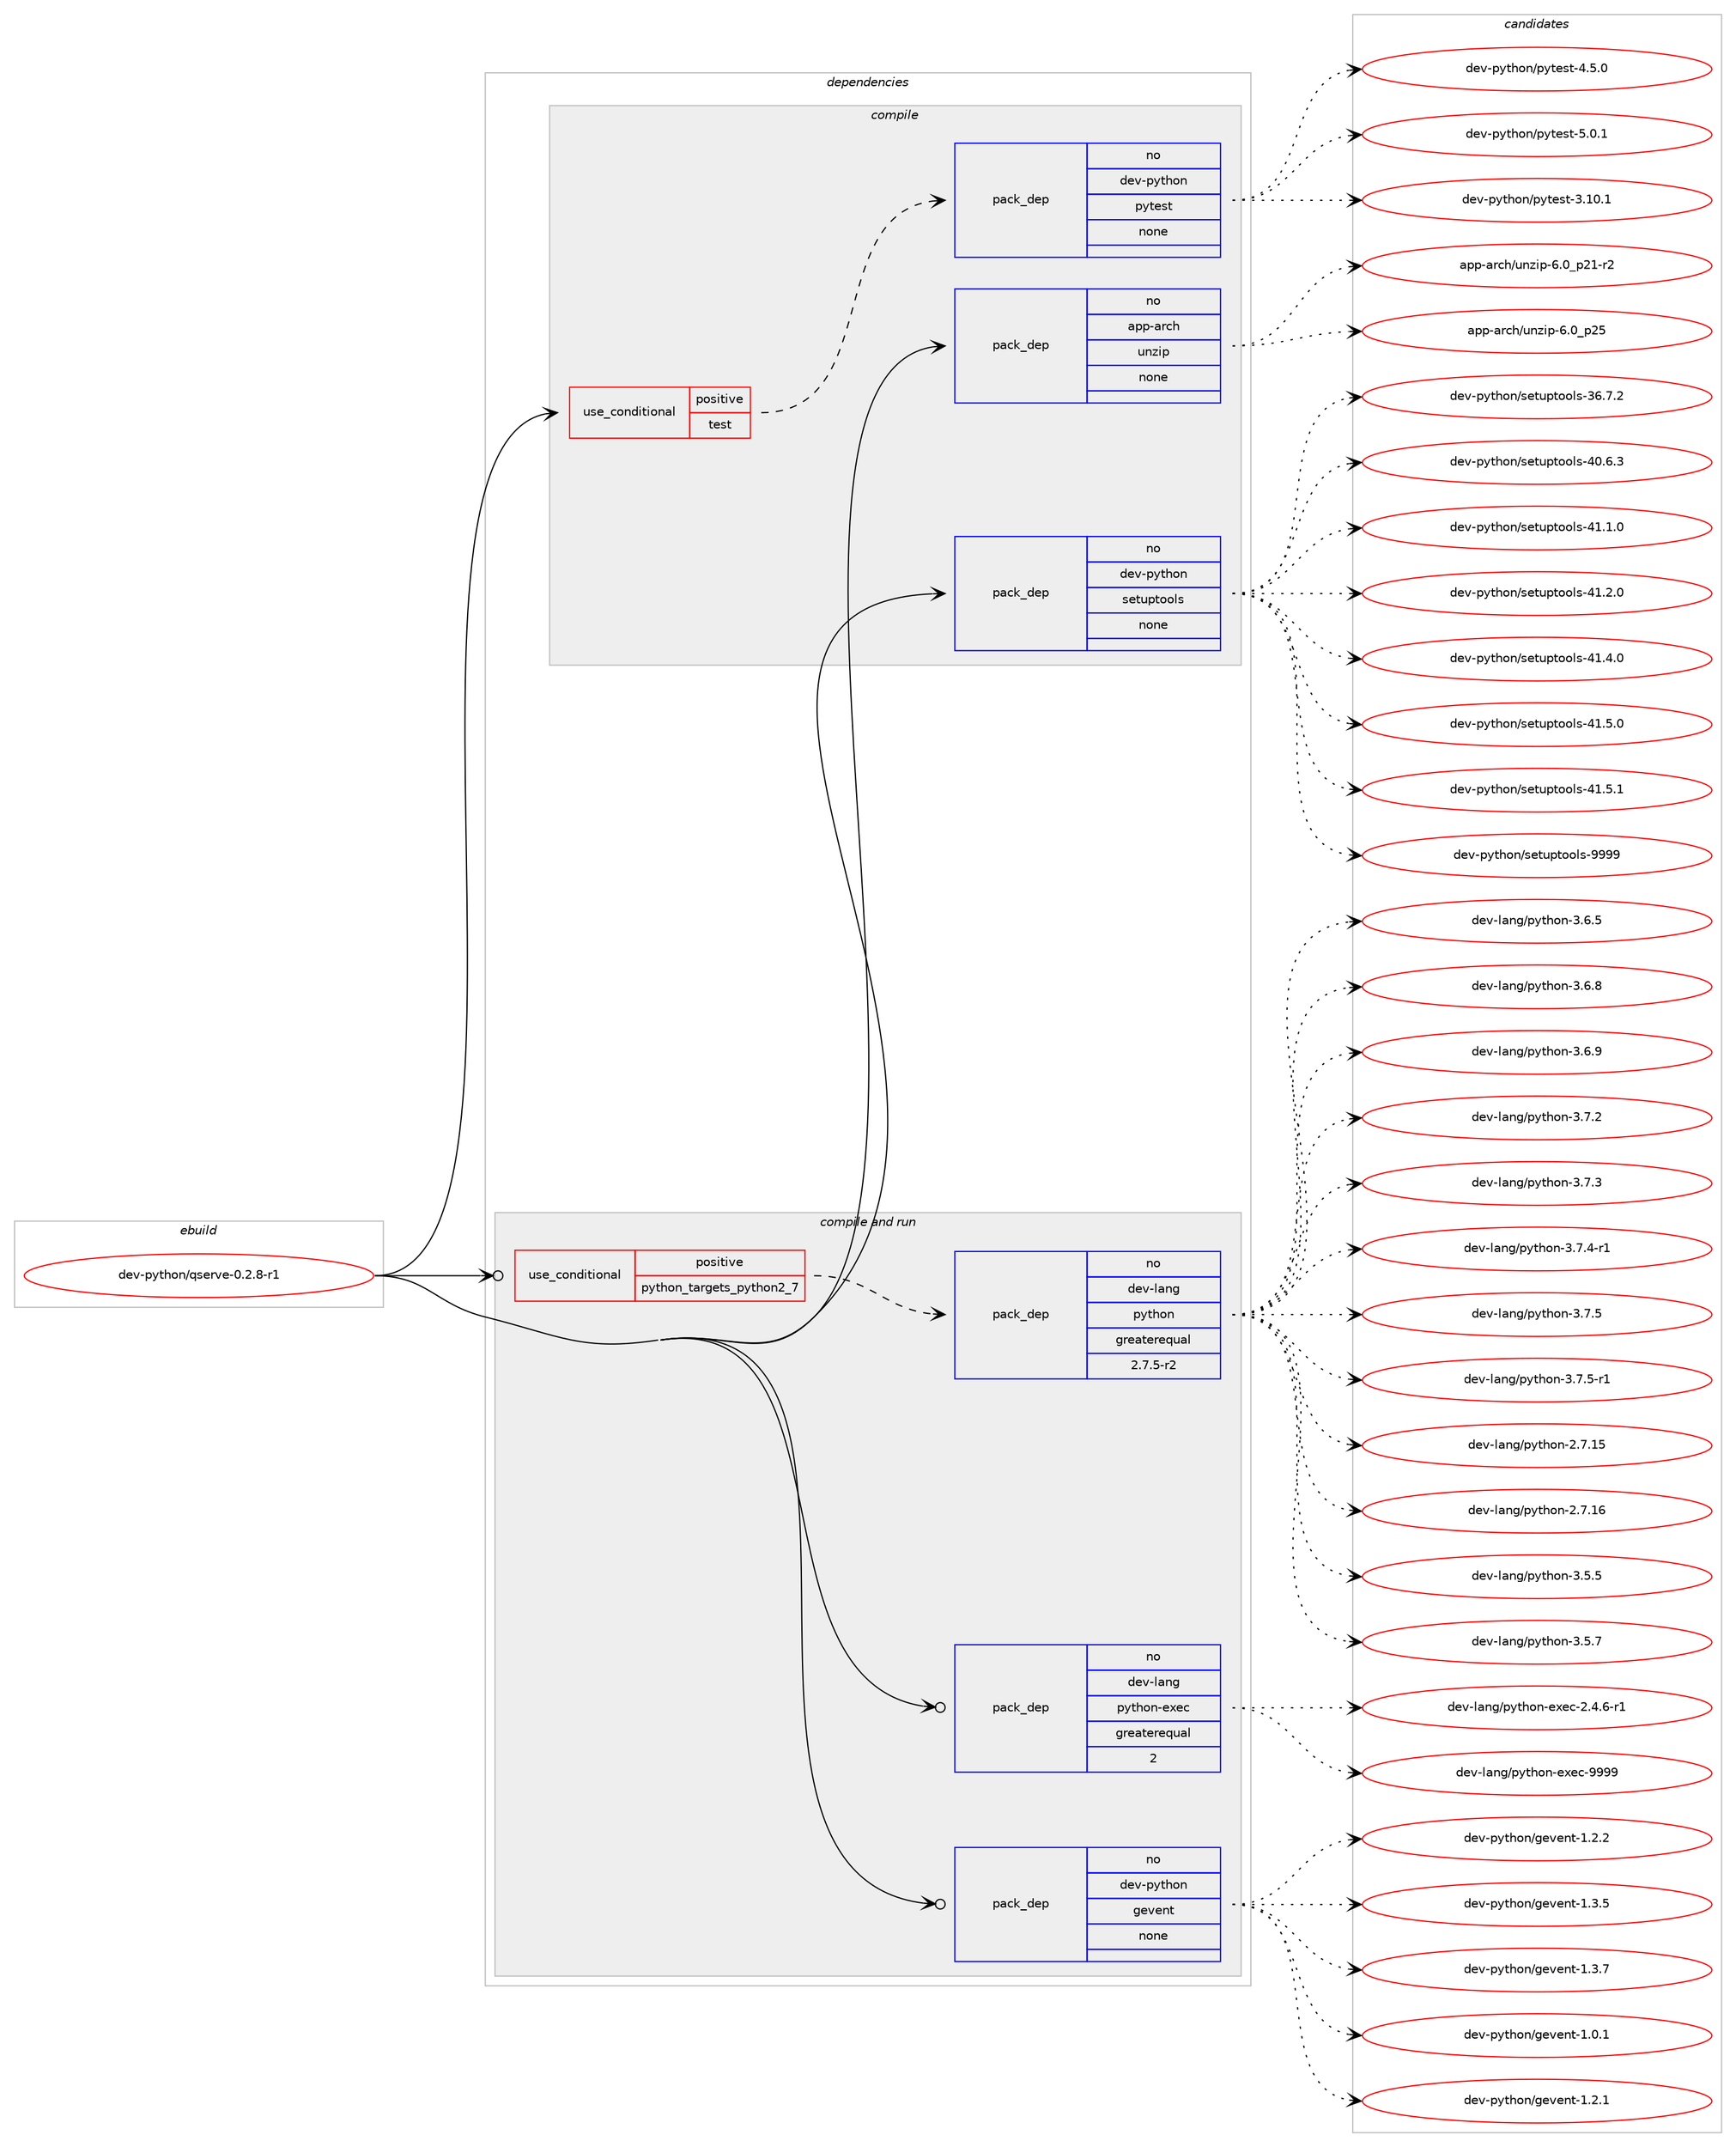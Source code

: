 digraph prolog {

# *************
# Graph options
# *************

newrank=true;
concentrate=true;
compound=true;
graph [rankdir=LR,fontname=Helvetica,fontsize=10,ranksep=1.5];#, ranksep=2.5, nodesep=0.2];
edge  [arrowhead=vee];
node  [fontname=Helvetica,fontsize=10];

# **********
# The ebuild
# **********

subgraph cluster_leftcol {
color=gray;
rank=same;
label=<<i>ebuild</i>>;
id [label="dev-python/qserve-0.2.8-r1", color=red, width=4, href="../dev-python/qserve-0.2.8-r1.svg"];
}

# ****************
# The dependencies
# ****************

subgraph cluster_midcol {
color=gray;
label=<<i>dependencies</i>>;
subgraph cluster_compile {
fillcolor="#eeeeee";
style=filled;
label=<<i>compile</i>>;
subgraph cond148313 {
dependency634188 [label=<<TABLE BORDER="0" CELLBORDER="1" CELLSPACING="0" CELLPADDING="4"><TR><TD ROWSPAN="3" CELLPADDING="10">use_conditional</TD></TR><TR><TD>positive</TD></TR><TR><TD>test</TD></TR></TABLE>>, shape=none, color=red];
subgraph pack473997 {
dependency634189 [label=<<TABLE BORDER="0" CELLBORDER="1" CELLSPACING="0" CELLPADDING="4" WIDTH="220"><TR><TD ROWSPAN="6" CELLPADDING="30">pack_dep</TD></TR><TR><TD WIDTH="110">no</TD></TR><TR><TD>dev-python</TD></TR><TR><TD>pytest</TD></TR><TR><TD>none</TD></TR><TR><TD></TD></TR></TABLE>>, shape=none, color=blue];
}
dependency634188:e -> dependency634189:w [weight=20,style="dashed",arrowhead="vee"];
}
id:e -> dependency634188:w [weight=20,style="solid",arrowhead="vee"];
subgraph pack473998 {
dependency634190 [label=<<TABLE BORDER="0" CELLBORDER="1" CELLSPACING="0" CELLPADDING="4" WIDTH="220"><TR><TD ROWSPAN="6" CELLPADDING="30">pack_dep</TD></TR><TR><TD WIDTH="110">no</TD></TR><TR><TD>app-arch</TD></TR><TR><TD>unzip</TD></TR><TR><TD>none</TD></TR><TR><TD></TD></TR></TABLE>>, shape=none, color=blue];
}
id:e -> dependency634190:w [weight=20,style="solid",arrowhead="vee"];
subgraph pack473999 {
dependency634191 [label=<<TABLE BORDER="0" CELLBORDER="1" CELLSPACING="0" CELLPADDING="4" WIDTH="220"><TR><TD ROWSPAN="6" CELLPADDING="30">pack_dep</TD></TR><TR><TD WIDTH="110">no</TD></TR><TR><TD>dev-python</TD></TR><TR><TD>setuptools</TD></TR><TR><TD>none</TD></TR><TR><TD></TD></TR></TABLE>>, shape=none, color=blue];
}
id:e -> dependency634191:w [weight=20,style="solid",arrowhead="vee"];
}
subgraph cluster_compileandrun {
fillcolor="#eeeeee";
style=filled;
label=<<i>compile and run</i>>;
subgraph cond148314 {
dependency634192 [label=<<TABLE BORDER="0" CELLBORDER="1" CELLSPACING="0" CELLPADDING="4"><TR><TD ROWSPAN="3" CELLPADDING="10">use_conditional</TD></TR><TR><TD>positive</TD></TR><TR><TD>python_targets_python2_7</TD></TR></TABLE>>, shape=none, color=red];
subgraph pack474000 {
dependency634193 [label=<<TABLE BORDER="0" CELLBORDER="1" CELLSPACING="0" CELLPADDING="4" WIDTH="220"><TR><TD ROWSPAN="6" CELLPADDING="30">pack_dep</TD></TR><TR><TD WIDTH="110">no</TD></TR><TR><TD>dev-lang</TD></TR><TR><TD>python</TD></TR><TR><TD>greaterequal</TD></TR><TR><TD>2.7.5-r2</TD></TR></TABLE>>, shape=none, color=blue];
}
dependency634192:e -> dependency634193:w [weight=20,style="dashed",arrowhead="vee"];
}
id:e -> dependency634192:w [weight=20,style="solid",arrowhead="odotvee"];
subgraph pack474001 {
dependency634194 [label=<<TABLE BORDER="0" CELLBORDER="1" CELLSPACING="0" CELLPADDING="4" WIDTH="220"><TR><TD ROWSPAN="6" CELLPADDING="30">pack_dep</TD></TR><TR><TD WIDTH="110">no</TD></TR><TR><TD>dev-lang</TD></TR><TR><TD>python-exec</TD></TR><TR><TD>greaterequal</TD></TR><TR><TD>2</TD></TR></TABLE>>, shape=none, color=blue];
}
id:e -> dependency634194:w [weight=20,style="solid",arrowhead="odotvee"];
subgraph pack474002 {
dependency634195 [label=<<TABLE BORDER="0" CELLBORDER="1" CELLSPACING="0" CELLPADDING="4" WIDTH="220"><TR><TD ROWSPAN="6" CELLPADDING="30">pack_dep</TD></TR><TR><TD WIDTH="110">no</TD></TR><TR><TD>dev-python</TD></TR><TR><TD>gevent</TD></TR><TR><TD>none</TD></TR><TR><TD></TD></TR></TABLE>>, shape=none, color=blue];
}
id:e -> dependency634195:w [weight=20,style="solid",arrowhead="odotvee"];
}
subgraph cluster_run {
fillcolor="#eeeeee";
style=filled;
label=<<i>run</i>>;
}
}

# **************
# The candidates
# **************

subgraph cluster_choices {
rank=same;
color=gray;
label=<<i>candidates</i>>;

subgraph choice473997 {
color=black;
nodesep=1;
choice100101118451121211161041111104711212111610111511645514649484649 [label="dev-python/pytest-3.10.1", color=red, width=4,href="../dev-python/pytest-3.10.1.svg"];
choice1001011184511212111610411111047112121116101115116455246534648 [label="dev-python/pytest-4.5.0", color=red, width=4,href="../dev-python/pytest-4.5.0.svg"];
choice1001011184511212111610411111047112121116101115116455346484649 [label="dev-python/pytest-5.0.1", color=red, width=4,href="../dev-python/pytest-5.0.1.svg"];
dependency634189:e -> choice100101118451121211161041111104711212111610111511645514649484649:w [style=dotted,weight="100"];
dependency634189:e -> choice1001011184511212111610411111047112121116101115116455246534648:w [style=dotted,weight="100"];
dependency634189:e -> choice1001011184511212111610411111047112121116101115116455346484649:w [style=dotted,weight="100"];
}
subgraph choice473998 {
color=black;
nodesep=1;
choice9711211245971149910447117110122105112455446489511250494511450 [label="app-arch/unzip-6.0_p21-r2", color=red, width=4,href="../app-arch/unzip-6.0_p21-r2.svg"];
choice971121124597114991044711711012210511245544648951125053 [label="app-arch/unzip-6.0_p25", color=red, width=4,href="../app-arch/unzip-6.0_p25.svg"];
dependency634190:e -> choice9711211245971149910447117110122105112455446489511250494511450:w [style=dotted,weight="100"];
dependency634190:e -> choice971121124597114991044711711012210511245544648951125053:w [style=dotted,weight="100"];
}
subgraph choice473999 {
color=black;
nodesep=1;
choice100101118451121211161041111104711510111611711211611111110811545515446554650 [label="dev-python/setuptools-36.7.2", color=red, width=4,href="../dev-python/setuptools-36.7.2.svg"];
choice100101118451121211161041111104711510111611711211611111110811545524846544651 [label="dev-python/setuptools-40.6.3", color=red, width=4,href="../dev-python/setuptools-40.6.3.svg"];
choice100101118451121211161041111104711510111611711211611111110811545524946494648 [label="dev-python/setuptools-41.1.0", color=red, width=4,href="../dev-python/setuptools-41.1.0.svg"];
choice100101118451121211161041111104711510111611711211611111110811545524946504648 [label="dev-python/setuptools-41.2.0", color=red, width=4,href="../dev-python/setuptools-41.2.0.svg"];
choice100101118451121211161041111104711510111611711211611111110811545524946524648 [label="dev-python/setuptools-41.4.0", color=red, width=4,href="../dev-python/setuptools-41.4.0.svg"];
choice100101118451121211161041111104711510111611711211611111110811545524946534648 [label="dev-python/setuptools-41.5.0", color=red, width=4,href="../dev-python/setuptools-41.5.0.svg"];
choice100101118451121211161041111104711510111611711211611111110811545524946534649 [label="dev-python/setuptools-41.5.1", color=red, width=4,href="../dev-python/setuptools-41.5.1.svg"];
choice10010111845112121116104111110471151011161171121161111111081154557575757 [label="dev-python/setuptools-9999", color=red, width=4,href="../dev-python/setuptools-9999.svg"];
dependency634191:e -> choice100101118451121211161041111104711510111611711211611111110811545515446554650:w [style=dotted,weight="100"];
dependency634191:e -> choice100101118451121211161041111104711510111611711211611111110811545524846544651:w [style=dotted,weight="100"];
dependency634191:e -> choice100101118451121211161041111104711510111611711211611111110811545524946494648:w [style=dotted,weight="100"];
dependency634191:e -> choice100101118451121211161041111104711510111611711211611111110811545524946504648:w [style=dotted,weight="100"];
dependency634191:e -> choice100101118451121211161041111104711510111611711211611111110811545524946524648:w [style=dotted,weight="100"];
dependency634191:e -> choice100101118451121211161041111104711510111611711211611111110811545524946534648:w [style=dotted,weight="100"];
dependency634191:e -> choice100101118451121211161041111104711510111611711211611111110811545524946534649:w [style=dotted,weight="100"];
dependency634191:e -> choice10010111845112121116104111110471151011161171121161111111081154557575757:w [style=dotted,weight="100"];
}
subgraph choice474000 {
color=black;
nodesep=1;
choice10010111845108971101034711212111610411111045504655464953 [label="dev-lang/python-2.7.15", color=red, width=4,href="../dev-lang/python-2.7.15.svg"];
choice10010111845108971101034711212111610411111045504655464954 [label="dev-lang/python-2.7.16", color=red, width=4,href="../dev-lang/python-2.7.16.svg"];
choice100101118451089711010347112121116104111110455146534653 [label="dev-lang/python-3.5.5", color=red, width=4,href="../dev-lang/python-3.5.5.svg"];
choice100101118451089711010347112121116104111110455146534655 [label="dev-lang/python-3.5.7", color=red, width=4,href="../dev-lang/python-3.5.7.svg"];
choice100101118451089711010347112121116104111110455146544653 [label="dev-lang/python-3.6.5", color=red, width=4,href="../dev-lang/python-3.6.5.svg"];
choice100101118451089711010347112121116104111110455146544656 [label="dev-lang/python-3.6.8", color=red, width=4,href="../dev-lang/python-3.6.8.svg"];
choice100101118451089711010347112121116104111110455146544657 [label="dev-lang/python-3.6.9", color=red, width=4,href="../dev-lang/python-3.6.9.svg"];
choice100101118451089711010347112121116104111110455146554650 [label="dev-lang/python-3.7.2", color=red, width=4,href="../dev-lang/python-3.7.2.svg"];
choice100101118451089711010347112121116104111110455146554651 [label="dev-lang/python-3.7.3", color=red, width=4,href="../dev-lang/python-3.7.3.svg"];
choice1001011184510897110103471121211161041111104551465546524511449 [label="dev-lang/python-3.7.4-r1", color=red, width=4,href="../dev-lang/python-3.7.4-r1.svg"];
choice100101118451089711010347112121116104111110455146554653 [label="dev-lang/python-3.7.5", color=red, width=4,href="../dev-lang/python-3.7.5.svg"];
choice1001011184510897110103471121211161041111104551465546534511449 [label="dev-lang/python-3.7.5-r1", color=red, width=4,href="../dev-lang/python-3.7.5-r1.svg"];
dependency634193:e -> choice10010111845108971101034711212111610411111045504655464953:w [style=dotted,weight="100"];
dependency634193:e -> choice10010111845108971101034711212111610411111045504655464954:w [style=dotted,weight="100"];
dependency634193:e -> choice100101118451089711010347112121116104111110455146534653:w [style=dotted,weight="100"];
dependency634193:e -> choice100101118451089711010347112121116104111110455146534655:w [style=dotted,weight="100"];
dependency634193:e -> choice100101118451089711010347112121116104111110455146544653:w [style=dotted,weight="100"];
dependency634193:e -> choice100101118451089711010347112121116104111110455146544656:w [style=dotted,weight="100"];
dependency634193:e -> choice100101118451089711010347112121116104111110455146544657:w [style=dotted,weight="100"];
dependency634193:e -> choice100101118451089711010347112121116104111110455146554650:w [style=dotted,weight="100"];
dependency634193:e -> choice100101118451089711010347112121116104111110455146554651:w [style=dotted,weight="100"];
dependency634193:e -> choice1001011184510897110103471121211161041111104551465546524511449:w [style=dotted,weight="100"];
dependency634193:e -> choice100101118451089711010347112121116104111110455146554653:w [style=dotted,weight="100"];
dependency634193:e -> choice1001011184510897110103471121211161041111104551465546534511449:w [style=dotted,weight="100"];
}
subgraph choice474001 {
color=black;
nodesep=1;
choice10010111845108971101034711212111610411111045101120101994550465246544511449 [label="dev-lang/python-exec-2.4.6-r1", color=red, width=4,href="../dev-lang/python-exec-2.4.6-r1.svg"];
choice10010111845108971101034711212111610411111045101120101994557575757 [label="dev-lang/python-exec-9999", color=red, width=4,href="../dev-lang/python-exec-9999.svg"];
dependency634194:e -> choice10010111845108971101034711212111610411111045101120101994550465246544511449:w [style=dotted,weight="100"];
dependency634194:e -> choice10010111845108971101034711212111610411111045101120101994557575757:w [style=dotted,weight="100"];
}
subgraph choice474002 {
color=black;
nodesep=1;
choice1001011184511212111610411111047103101118101110116454946484649 [label="dev-python/gevent-1.0.1", color=red, width=4,href="../dev-python/gevent-1.0.1.svg"];
choice1001011184511212111610411111047103101118101110116454946504649 [label="dev-python/gevent-1.2.1", color=red, width=4,href="../dev-python/gevent-1.2.1.svg"];
choice1001011184511212111610411111047103101118101110116454946504650 [label="dev-python/gevent-1.2.2", color=red, width=4,href="../dev-python/gevent-1.2.2.svg"];
choice1001011184511212111610411111047103101118101110116454946514653 [label="dev-python/gevent-1.3.5", color=red, width=4,href="../dev-python/gevent-1.3.5.svg"];
choice1001011184511212111610411111047103101118101110116454946514655 [label="dev-python/gevent-1.3.7", color=red, width=4,href="../dev-python/gevent-1.3.7.svg"];
dependency634195:e -> choice1001011184511212111610411111047103101118101110116454946484649:w [style=dotted,weight="100"];
dependency634195:e -> choice1001011184511212111610411111047103101118101110116454946504649:w [style=dotted,weight="100"];
dependency634195:e -> choice1001011184511212111610411111047103101118101110116454946504650:w [style=dotted,weight="100"];
dependency634195:e -> choice1001011184511212111610411111047103101118101110116454946514653:w [style=dotted,weight="100"];
dependency634195:e -> choice1001011184511212111610411111047103101118101110116454946514655:w [style=dotted,weight="100"];
}
}

}

